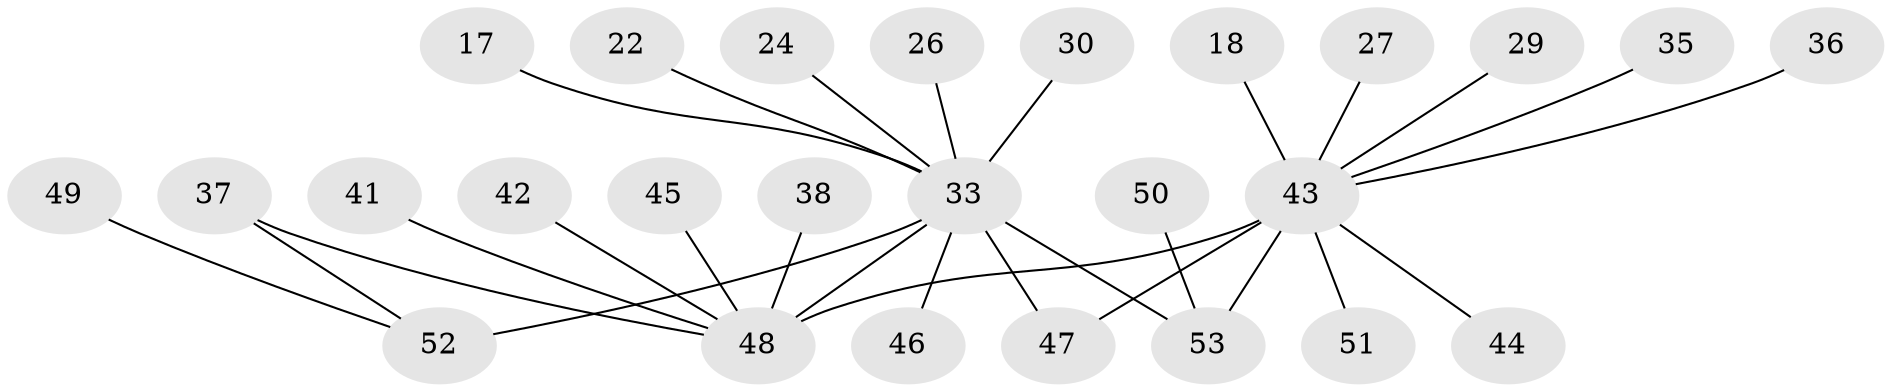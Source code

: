 // original degree distribution, {10: 0.03773584905660377, 1: 0.4716981132075472, 8: 0.018867924528301886, 2: 0.20754716981132076, 5: 0.018867924528301886, 4: 0.07547169811320754, 3: 0.1509433962264151, 6: 0.018867924528301886}
// Generated by graph-tools (version 1.1) at 2025/48/03/09/25 04:48:38]
// undirected, 26 vertices, 28 edges
graph export_dot {
graph [start="1"]
  node [color=gray90,style=filled];
  17;
  18 [super="+9"];
  22;
  24;
  26;
  27;
  29;
  30;
  33 [super="+13+21+14"];
  35;
  36 [super="+19"];
  37;
  38;
  41;
  42;
  43 [super="+6+31+7+15+16"];
  44;
  45;
  46;
  47 [super="+20"];
  48 [super="+4+32+25"];
  49;
  50;
  51;
  52 [super="+39+34"];
  53 [super="+28+40"];
  17 -- 33;
  18 -- 43;
  22 -- 33;
  24 -- 33;
  26 -- 33;
  27 -- 43;
  29 -- 43;
  30 -- 33;
  33 -- 46;
  33 -- 52 [weight=2];
  33 -- 53 [weight=2];
  33 -- 47;
  33 -- 48 [weight=2];
  35 -- 43;
  36 -- 43;
  37 -- 52;
  37 -- 48;
  38 -- 48;
  41 -- 48;
  42 -- 48;
  43 -- 51;
  43 -- 44;
  43 -- 47;
  43 -- 53;
  43 -- 48 [weight=4];
  45 -- 48;
  49 -- 52;
  50 -- 53;
}
